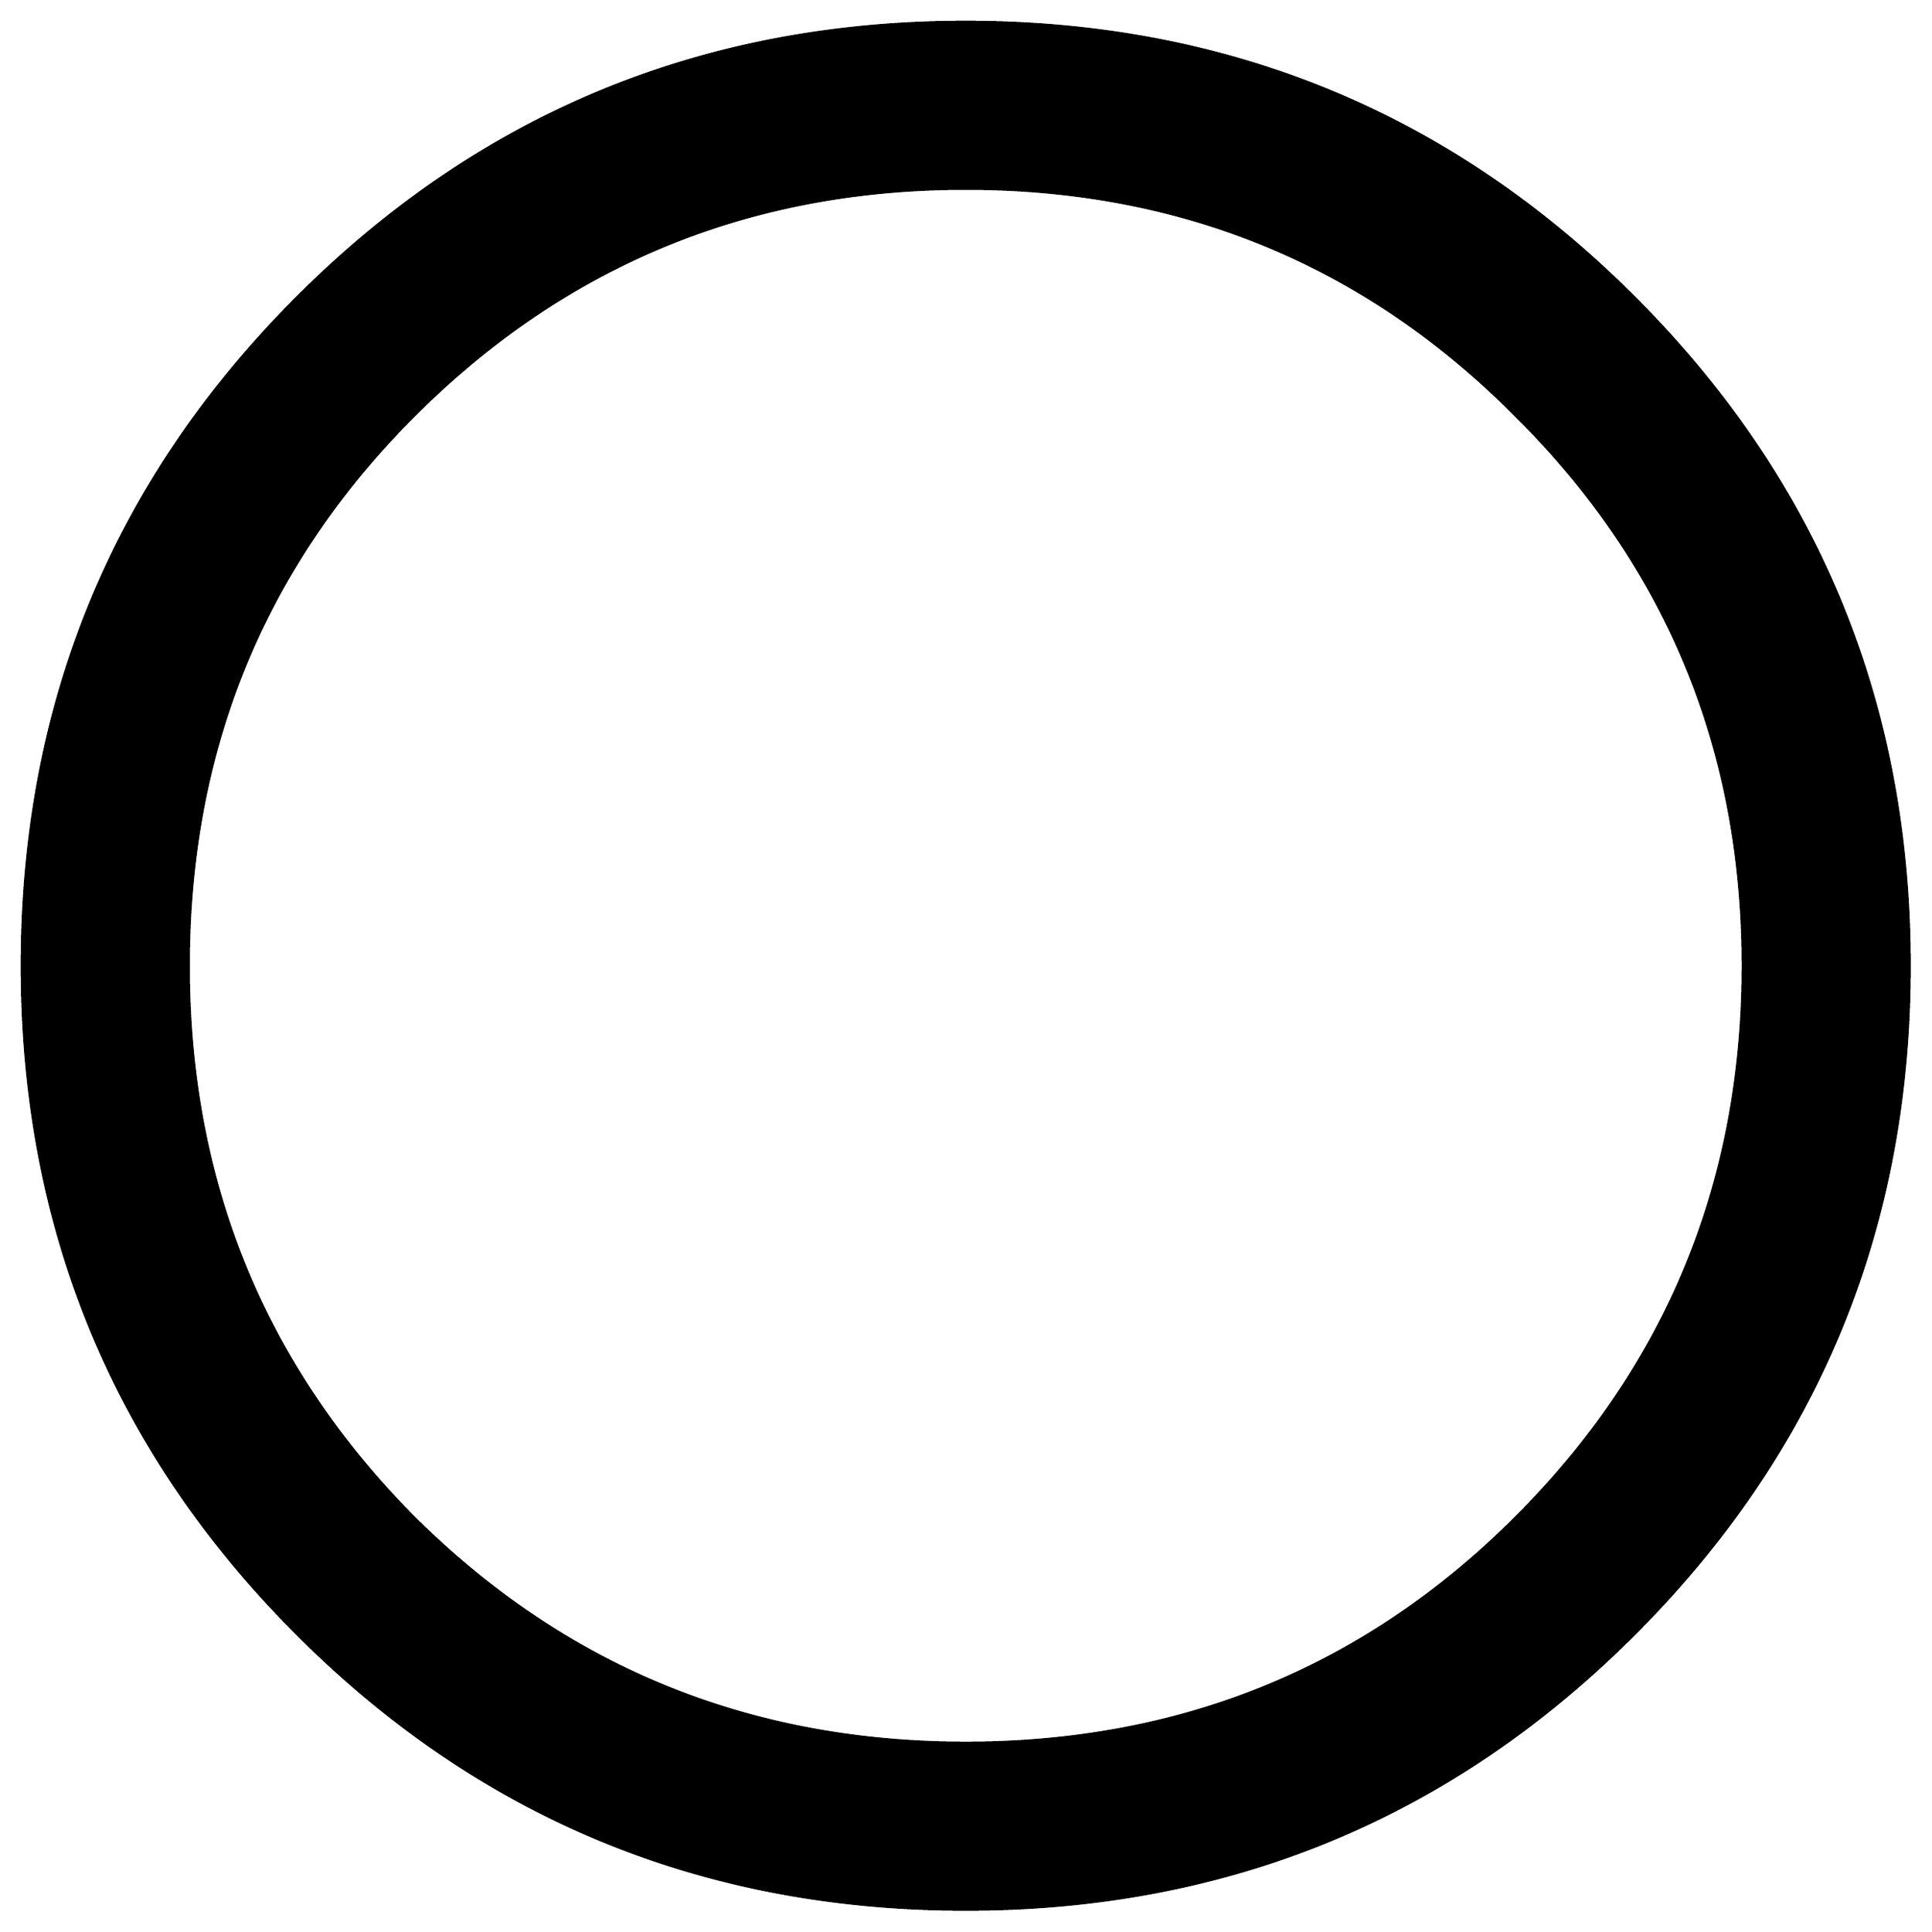 


\begin{tikzpicture}[y=0.80pt, x=0.80pt, yscale=-1.0, xscale=1.0, inner sep=0pt, outer sep=0pt]
\begin{scope}[shift={(100.0,1706.0)},nonzero rule]
  \path[draw=.,fill=.,line width=1.600pt] (1178.0,-582.0) ..
    controls (1178.0,-424.0) and (1122.667,-289.667) ..
    (1012.0,-179.0) .. controls (901.333,-68.333) and (767.0,-13.0)
    .. (609.0,-13.0) .. controls (451.0,-13.0) and (316.667,-68.333)
    .. (206.0,-179.0) .. controls (95.333,-289.667) and
    (40.0,-424.0) .. (40.0,-582.0) .. controls (40.0,-740.0) and
    (95.333,-874.333) .. (206.0,-985.0) .. controls (316.667,-1095.667)
    and (451.0,-1151.0) .. (609.0,-1151.0) .. controls
    (767.0,-1151.0) and (901.333,-1095.667) .. (1012.0,-985.0) ..
    controls (1122.667,-874.333) and (1178.0,-740.0) ..
    (1178.0,-582.0) -- cycle(1078.0,-582.0) .. controls
    (1078.0,-712.667) and (1032.333,-823.333) .. (941.0,-914.0) ..
    controls (850.333,-1005.333) and (739.667,-1051.0) ..
    (609.0,-1051.0) .. controls (478.333,-1051.0) and
    (367.333,-1005.333) .. (276.0,-914.0) .. controls (185.333,-823.333)
    and (140.0,-712.667) .. (140.0,-582.0) .. controls
    (140.0,-451.333) and (185.333,-340.333) .. (276.0,-249.0) ..
    controls (367.333,-158.333) and (478.333,-113.0) .. (609.0,-113.0)
    .. controls (739.667,-113.0) and (850.333,-158.333) ..
    (941.0,-249.0) .. controls (1032.333,-340.333) and
    (1078.0,-451.333) .. (1078.0,-582.0) -- cycle;
\end{scope}

\end{tikzpicture}

